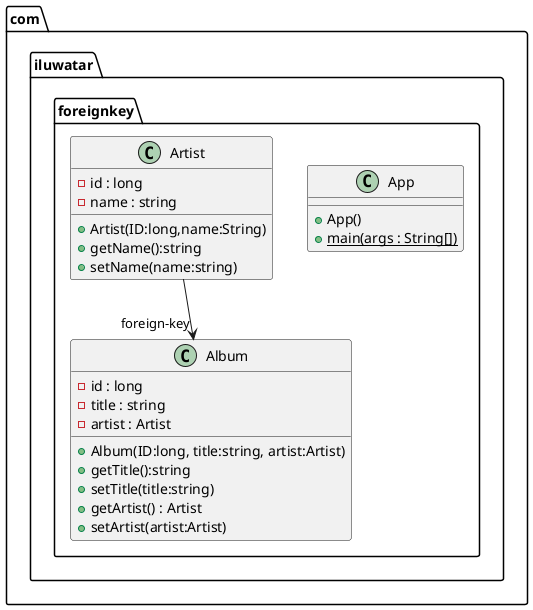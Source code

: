@startuml
package com.iluwatar.foreignkey {
  class App {
    + App()
    + main(args : String[]) {static}
  }
  class Album {
    - id : long
    - title : string
    - artist : Artist
    + Album(ID:long, title:string, artist:Artist)
    + getTitle():string
    + setTitle(title:string)
    + getArtist() : Artist
    + setArtist(artist:Artist)
  }
 class Artist {
    - id : long
    - name : string
    + Artist(ID:long,name:String)
    + getName():string
    + setName(name:string)
  }
Artist -->  "foreign-key" Album
@enduml